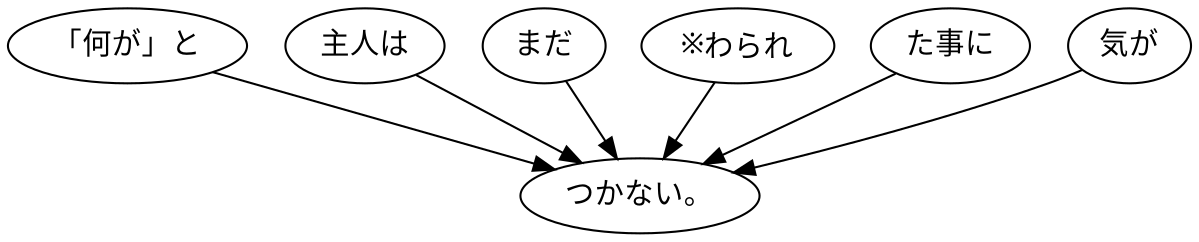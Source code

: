 digraph graph296 {
	node0 [label="「何が」と"];
	node1 [label="主人は"];
	node2 [label="まだ"];
	node3 [label="※わられ"];
	node4 [label="た事に"];
	node5 [label="気が"];
	node6 [label="つかない。"];
	node0 -> node6;
	node1 -> node6;
	node2 -> node6;
	node3 -> node6;
	node4 -> node6;
	node5 -> node6;
}
